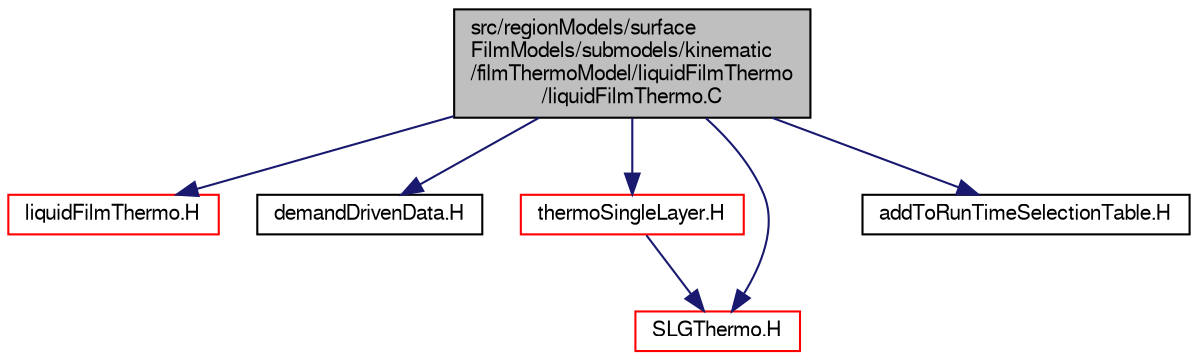 digraph "src/regionModels/surfaceFilmModels/submodels/kinematic/filmThermoModel/liquidFilmThermo/liquidFilmThermo.C"
{
  bgcolor="transparent";
  edge [fontname="FreeSans",fontsize="10",labelfontname="FreeSans",labelfontsize="10"];
  node [fontname="FreeSans",fontsize="10",shape=record];
  Node0 [label="src/regionModels/surface\lFilmModels/submodels/kinematic\l/filmThermoModel/liquidFilmThermo\l/liquidFilmThermo.C",height=0.2,width=0.4,color="black", fillcolor="grey75", style="filled", fontcolor="black"];
  Node0 -> Node1 [color="midnightblue",fontsize="10",style="solid",fontname="FreeSans"];
  Node1 [label="liquidFilmThermo.H",height=0.2,width=0.4,color="red",URL="$a14219.html"];
  Node0 -> Node336 [color="midnightblue",fontsize="10",style="solid",fontname="FreeSans"];
  Node336 [label="demandDrivenData.H",height=0.2,width=0.4,color="black",URL="$a10367.html",tooltip="Template functions to aid in the implementation of demand driven data. "];
  Node0 -> Node337 [color="midnightblue",fontsize="10",style="solid",fontname="FreeSans"];
  Node337 [label="thermoSingleLayer.H",height=0.2,width=0.4,color="red",URL="$a14408.html"];
  Node337 -> Node364 [color="midnightblue",fontsize="10",style="solid",fontname="FreeSans"];
  Node364 [label="SLGThermo.H",height=0.2,width=0.4,color="red",URL="$a16253.html"];
  Node0 -> Node364 [color="midnightblue",fontsize="10",style="solid",fontname="FreeSans"];
  Node0 -> Node383 [color="midnightblue",fontsize="10",style="solid",fontname="FreeSans"];
  Node383 [label="addToRunTimeSelectionTable.H",height=0.2,width=0.4,color="black",URL="$a09263.html",tooltip="Macros for easy insertion into run-time selection tables. "];
}
